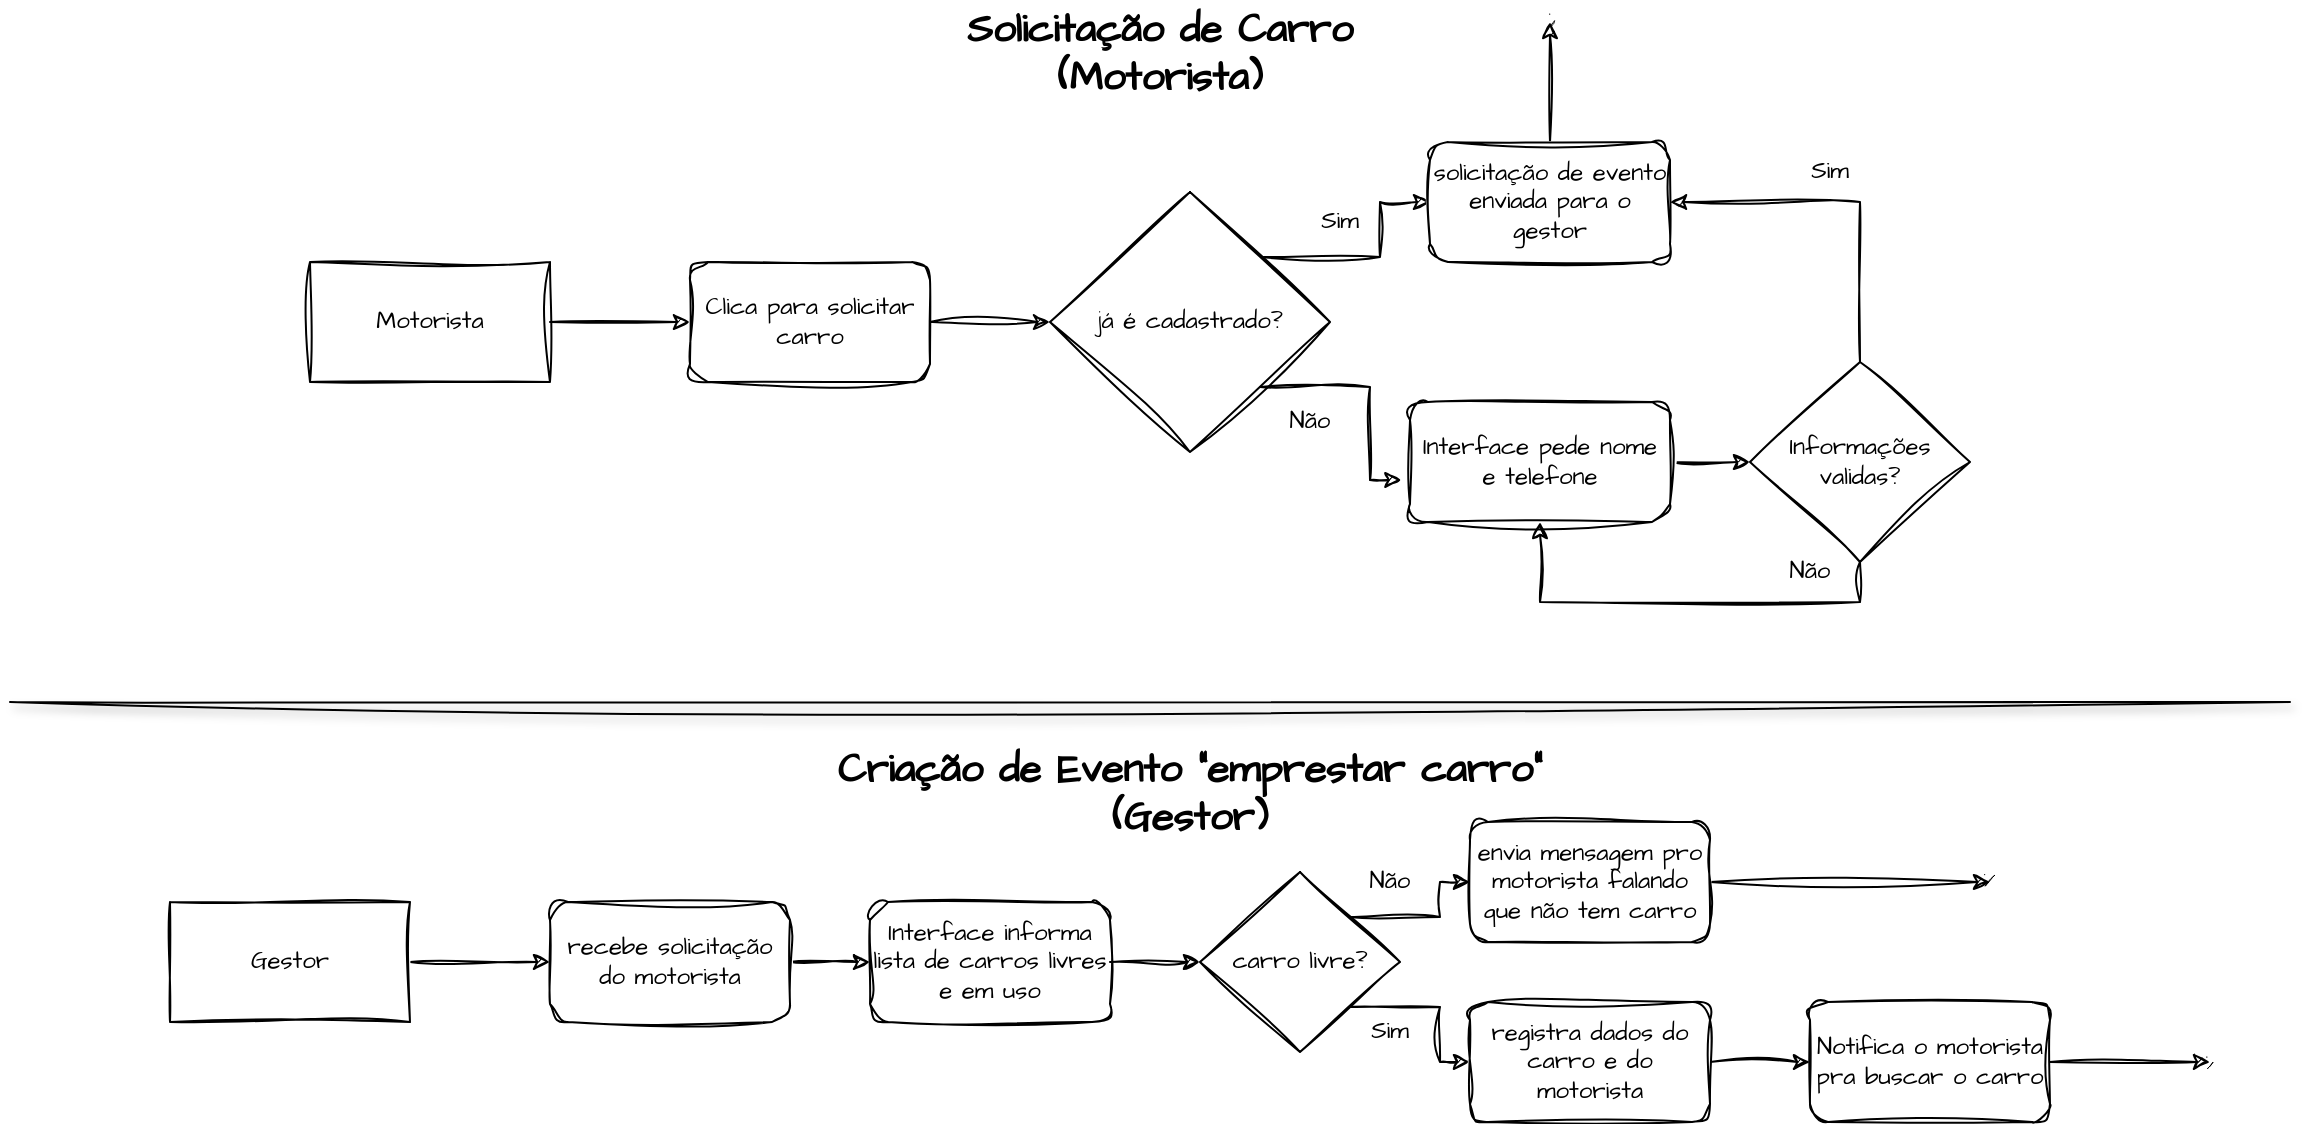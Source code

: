 <mxfile version="26.1.0">
  <diagram id="C5RBs43oDa-KdzZeNtuy" name="Page-1">
    <mxGraphModel dx="1035" dy="542" grid="1" gridSize="10" guides="1" tooltips="1" connect="1" arrows="1" fold="1" page="1" pageScale="1" pageWidth="1169" pageHeight="827" math="0" shadow="0">
      <root>
        <mxCell id="WIyWlLk6GJQsqaUBKTNV-0" />
        <mxCell id="WIyWlLk6GJQsqaUBKTNV-1" parent="WIyWlLk6GJQsqaUBKTNV-0" />
        <mxCell id="1lySurL5ymgU8KWAyoyk-2" value="" style="edgeStyle=orthogonalEdgeStyle;rounded=0;hachureGap=4;orthogonalLoop=1;jettySize=auto;html=1;fontFamily=Architects Daughter;fontSource=https%3A%2F%2Ffonts.googleapis.com%2Fcss%3Ffamily%3DArchitects%2BDaughter;sketch=1;curveFitting=1;jiggle=2;" edge="1" parent="WIyWlLk6GJQsqaUBKTNV-1" source="1lySurL5ymgU8KWAyoyk-0" target="1lySurL5ymgU8KWAyoyk-1">
          <mxGeometry relative="1" as="geometry" />
        </mxCell>
        <mxCell id="1lySurL5ymgU8KWAyoyk-0" value="Motorista" style="rounded=0;whiteSpace=wrap;html=1;hachureGap=4;fontFamily=Architects Daughter;fontSource=https%3A%2F%2Ffonts.googleapis.com%2Fcss%3Ffamily%3DArchitects%2BDaughter;sketch=1;curveFitting=1;jiggle=2;" vertex="1" parent="WIyWlLk6GJQsqaUBKTNV-1">
          <mxGeometry x="160" y="140" width="120" height="60" as="geometry" />
        </mxCell>
        <mxCell id="1lySurL5ymgU8KWAyoyk-4" value="" style="edgeStyle=orthogonalEdgeStyle;rounded=0;hachureGap=4;orthogonalLoop=1;jettySize=auto;html=1;fontFamily=Architects Daughter;fontSource=https%3A%2F%2Ffonts.googleapis.com%2Fcss%3Ffamily%3DArchitects%2BDaughter;sketch=1;curveFitting=1;jiggle=2;" edge="1" parent="WIyWlLk6GJQsqaUBKTNV-1" source="1lySurL5ymgU8KWAyoyk-1" target="1lySurL5ymgU8KWAyoyk-3">
          <mxGeometry relative="1" as="geometry" />
        </mxCell>
        <mxCell id="1lySurL5ymgU8KWAyoyk-1" value="Clica para solicitar carro" style="rounded=1;whiteSpace=wrap;html=1;hachureGap=4;fontFamily=Architects Daughter;fontSource=https%3A%2F%2Ffonts.googleapis.com%2Fcss%3Ffamily%3DArchitects%2BDaughter;sketch=1;curveFitting=1;jiggle=2;" vertex="1" parent="WIyWlLk6GJQsqaUBKTNV-1">
          <mxGeometry x="350" y="140" width="120" height="60" as="geometry" />
        </mxCell>
        <mxCell id="1lySurL5ymgU8KWAyoyk-6" style="edgeStyle=orthogonalEdgeStyle;rounded=0;hachureGap=4;orthogonalLoop=1;jettySize=auto;html=1;exitX=1;exitY=0;exitDx=0;exitDy=0;entryX=0;entryY=0.5;entryDx=0;entryDy=0;fontFamily=Architects Daughter;fontSource=https%3A%2F%2Ffonts.googleapis.com%2Fcss%3Ffamily%3DArchitects%2BDaughter;sketch=1;curveFitting=1;jiggle=2;" edge="1" parent="WIyWlLk6GJQsqaUBKTNV-1" source="1lySurL5ymgU8KWAyoyk-3" target="1lySurL5ymgU8KWAyoyk-5">
          <mxGeometry relative="1" as="geometry" />
        </mxCell>
        <mxCell id="1lySurL5ymgU8KWAyoyk-3" value="já é cadastrado?" style="rhombus;whiteSpace=wrap;html=1;hachureGap=4;fontFamily=Architects Daughter;fontSource=https%3A%2F%2Ffonts.googleapis.com%2Fcss%3Ffamily%3DArchitects%2BDaughter;sketch=1;curveFitting=1;jiggle=2;" vertex="1" parent="WIyWlLk6GJQsqaUBKTNV-1">
          <mxGeometry x="530" y="105" width="140" height="130" as="geometry" />
        </mxCell>
        <mxCell id="1lySurL5ymgU8KWAyoyk-37" value="" style="edgeStyle=orthogonalEdgeStyle;rounded=0;hachureGap=4;orthogonalLoop=1;jettySize=auto;html=1;fontFamily=Architects Daughter;fontSource=https%3A%2F%2Ffonts.googleapis.com%2Fcss%3Ffamily%3DArchitects%2BDaughter;sketch=1;curveFitting=1;jiggle=2;" edge="1" parent="WIyWlLk6GJQsqaUBKTNV-1" source="1lySurL5ymgU8KWAyoyk-5" target="1lySurL5ymgU8KWAyoyk-36">
          <mxGeometry relative="1" as="geometry" />
        </mxCell>
        <mxCell id="1lySurL5ymgU8KWAyoyk-5" value="solicitação de evento enviada para o gestor" style="rounded=1;whiteSpace=wrap;html=1;hachureGap=4;fontFamily=Architects Daughter;fontSource=https%3A%2F%2Ffonts.googleapis.com%2Fcss%3Ffamily%3DArchitects%2BDaughter;sketch=1;curveFitting=1;jiggle=2;" vertex="1" parent="WIyWlLk6GJQsqaUBKTNV-1">
          <mxGeometry x="720" y="80" width="120" height="60" as="geometry" />
        </mxCell>
        <mxCell id="1lySurL5ymgU8KWAyoyk-7" value="Sim" style="text;html=1;align=center;verticalAlign=middle;whiteSpace=wrap;rounded=0;fontFamily=Architects Daughter;fontSource=https%3A%2F%2Ffonts.googleapis.com%2Fcss%3Ffamily%3DArchitects%2BDaughter;sketch=1;curveFitting=1;jiggle=2;" vertex="1" parent="WIyWlLk6GJQsqaUBKTNV-1">
          <mxGeometry x="670" y="510" width="60" height="30" as="geometry" />
        </mxCell>
        <mxCell id="1lySurL5ymgU8KWAyoyk-12" value="" style="edgeStyle=orthogonalEdgeStyle;rounded=0;hachureGap=4;orthogonalLoop=1;jettySize=auto;html=1;fontFamily=Architects Daughter;fontSource=https%3A%2F%2Ffonts.googleapis.com%2Fcss%3Ffamily%3DArchitects%2BDaughter;sketch=1;curveFitting=1;jiggle=2;" edge="1" parent="WIyWlLk6GJQsqaUBKTNV-1" source="1lySurL5ymgU8KWAyoyk-8" target="1lySurL5ymgU8KWAyoyk-11">
          <mxGeometry relative="1" as="geometry" />
        </mxCell>
        <mxCell id="1lySurL5ymgU8KWAyoyk-8" value="Interface pede nome e telefone" style="rounded=1;whiteSpace=wrap;html=1;hachureGap=4;fontFamily=Architects Daughter;fontSource=https%3A%2F%2Ffonts.googleapis.com%2Fcss%3Ffamily%3DArchitects%2BDaughter;sketch=1;curveFitting=1;jiggle=2;" vertex="1" parent="WIyWlLk6GJQsqaUBKTNV-1">
          <mxGeometry x="710" y="210" width="130" height="60" as="geometry" />
        </mxCell>
        <mxCell id="1lySurL5ymgU8KWAyoyk-9" style="edgeStyle=orthogonalEdgeStyle;rounded=0;hachureGap=4;orthogonalLoop=1;jettySize=auto;html=1;exitX=1;exitY=1;exitDx=0;exitDy=0;entryX=-0.033;entryY=0.65;entryDx=0;entryDy=0;entryPerimeter=0;fontFamily=Architects Daughter;fontSource=https%3A%2F%2Ffonts.googleapis.com%2Fcss%3Ffamily%3DArchitects%2BDaughter;sketch=1;curveFitting=1;jiggle=2;" edge="1" parent="WIyWlLk6GJQsqaUBKTNV-1" source="1lySurL5ymgU8KWAyoyk-3" target="1lySurL5ymgU8KWAyoyk-8">
          <mxGeometry relative="1" as="geometry" />
        </mxCell>
        <mxCell id="1lySurL5ymgU8KWAyoyk-10" value="Não" style="text;html=1;align=center;verticalAlign=middle;whiteSpace=wrap;rounded=0;fontFamily=Architects Daughter;fontSource=https%3A%2F%2Ffonts.googleapis.com%2Fcss%3Ffamily%3DArchitects%2BDaughter;sketch=1;curveFitting=1;jiggle=2;" vertex="1" parent="WIyWlLk6GJQsqaUBKTNV-1">
          <mxGeometry x="630" y="205" width="60" height="30" as="geometry" />
        </mxCell>
        <mxCell id="1lySurL5ymgU8KWAyoyk-15" style="edgeStyle=orthogonalEdgeStyle;rounded=0;hachureGap=4;orthogonalLoop=1;jettySize=auto;html=1;entryX=1;entryY=0.5;entryDx=0;entryDy=0;fontFamily=Architects Daughter;fontSource=https%3A%2F%2Ffonts.googleapis.com%2Fcss%3Ffamily%3DArchitects%2BDaughter;exitX=0.5;exitY=0;exitDx=0;exitDy=0;sketch=1;curveFitting=1;jiggle=2;" edge="1" parent="WIyWlLk6GJQsqaUBKTNV-1" source="1lySurL5ymgU8KWAyoyk-11" target="1lySurL5ymgU8KWAyoyk-5">
          <mxGeometry relative="1" as="geometry">
            <mxPoint x="960" y="204.995" as="sourcePoint" />
            <mxPoint x="850" y="110" as="targetPoint" />
            <Array as="points">
              <mxPoint x="935" y="110" />
            </Array>
          </mxGeometry>
        </mxCell>
        <mxCell id="1lySurL5ymgU8KWAyoyk-17" style="edgeStyle=orthogonalEdgeStyle;rounded=0;hachureGap=4;orthogonalLoop=1;jettySize=auto;html=1;fontFamily=Architects Daughter;fontSource=https%3A%2F%2Ffonts.googleapis.com%2Fcss%3Ffamily%3DArchitects%2BDaughter;entryX=0.5;entryY=1;entryDx=0;entryDy=0;sketch=1;curveFitting=1;jiggle=2;" edge="1" parent="WIyWlLk6GJQsqaUBKTNV-1" source="1lySurL5ymgU8KWAyoyk-11" target="1lySurL5ymgU8KWAyoyk-8">
          <mxGeometry relative="1" as="geometry">
            <mxPoint x="750" y="330" as="targetPoint" />
            <Array as="points">
              <mxPoint x="935" y="310" />
              <mxPoint x="775" y="310" />
            </Array>
          </mxGeometry>
        </mxCell>
        <mxCell id="1lySurL5ymgU8KWAyoyk-11" value="Informações validas?" style="rhombus;whiteSpace=wrap;html=1;hachureGap=4;fontFamily=Architects Daughter;fontSource=https%3A%2F%2Ffonts.googleapis.com%2Fcss%3Ffamily%3DArchitects%2BDaughter;sketch=1;curveFitting=1;jiggle=2;" vertex="1" parent="WIyWlLk6GJQsqaUBKTNV-1">
          <mxGeometry x="880" y="190" width="110" height="100" as="geometry" />
        </mxCell>
        <mxCell id="1lySurL5ymgU8KWAyoyk-16" value="Sim" style="text;html=1;align=center;verticalAlign=middle;whiteSpace=wrap;rounded=0;fontFamily=Architects Daughter;fontSource=https%3A%2F%2Ffonts.googleapis.com%2Fcss%3Ffamily%3DArchitects%2BDaughter;sketch=1;curveFitting=1;jiggle=2;" vertex="1" parent="WIyWlLk6GJQsqaUBKTNV-1">
          <mxGeometry x="890" y="80" width="60" height="30" as="geometry" />
        </mxCell>
        <mxCell id="1lySurL5ymgU8KWAyoyk-18" value="Não" style="text;html=1;align=center;verticalAlign=middle;whiteSpace=wrap;rounded=0;fontFamily=Architects Daughter;fontSource=https%3A%2F%2Ffonts.googleapis.com%2Fcss%3Ffamily%3DArchitects%2BDaughter;sketch=1;curveFitting=1;jiggle=2;" vertex="1" parent="WIyWlLk6GJQsqaUBKTNV-1">
          <mxGeometry x="880" y="280" width="60" height="30" as="geometry" />
        </mxCell>
        <mxCell id="1lySurL5ymgU8KWAyoyk-19" value="&lt;b&gt;&lt;font style=&quot;font-size: 20px;&quot;&gt;Solicitação de Carro (Motorista)&lt;/font&gt;&lt;/b&gt;" style="text;html=1;align=center;verticalAlign=middle;whiteSpace=wrap;rounded=0;fontFamily=Architects Daughter;fontSource=https%3A%2F%2Ffonts.googleapis.com%2Fcss%3Ffamily%3DArchitects%2BDaughter;sketch=1;curveFitting=1;jiggle=2;" vertex="1" parent="WIyWlLk6GJQsqaUBKTNV-1">
          <mxGeometry x="465" y="20" width="240" height="30" as="geometry" />
        </mxCell>
        <mxCell id="1lySurL5ymgU8KWAyoyk-20" value="" style="endArrow=none;html=1;rounded=0;hachureGap=4;fontFamily=Architects Daughter;fontSource=https%3A%2F%2Ffonts.googleapis.com%2Fcss%3Ffamily%3DArchitects%2BDaughter;shadow=1;sketch=1;curveFitting=1;jiggle=2;" edge="1" parent="WIyWlLk6GJQsqaUBKTNV-1">
          <mxGeometry width="50" height="50" relative="1" as="geometry">
            <mxPoint x="10" y="360" as="sourcePoint" />
            <mxPoint x="1150" y="360" as="targetPoint" />
          </mxGeometry>
        </mxCell>
        <mxCell id="1lySurL5ymgU8KWAyoyk-21" value="&lt;div&gt;&lt;b&gt;&lt;font style=&quot;font-size: 20px;&quot;&gt;Criação de Evento &quot;emprestar carro&quot;&lt;/font&gt;&lt;/b&gt;&lt;/div&gt;&lt;div&gt;&lt;b&gt;&lt;font style=&quot;font-size: 20px;&quot;&gt;(Gestor)&lt;/font&gt;&lt;/b&gt;&lt;/div&gt;" style="text;html=1;align=center;verticalAlign=middle;whiteSpace=wrap;rounded=0;fontFamily=Architects Daughter;fontSource=https%3A%2F%2Ffonts.googleapis.com%2Fcss%3Ffamily%3DArchitects%2BDaughter;sketch=1;curveFitting=1;jiggle=2;" vertex="1" parent="WIyWlLk6GJQsqaUBKTNV-1">
          <mxGeometry x="400" y="390" width="400" height="30" as="geometry" />
        </mxCell>
        <mxCell id="1lySurL5ymgU8KWAyoyk-24" value="" style="edgeStyle=orthogonalEdgeStyle;rounded=0;hachureGap=4;orthogonalLoop=1;jettySize=auto;html=1;fontFamily=Architects Daughter;fontSource=https%3A%2F%2Ffonts.googleapis.com%2Fcss%3Ffamily%3DArchitects%2BDaughter;sketch=1;curveFitting=1;jiggle=2;" edge="1" parent="WIyWlLk6GJQsqaUBKTNV-1" source="1lySurL5ymgU8KWAyoyk-22" target="1lySurL5ymgU8KWAyoyk-23">
          <mxGeometry relative="1" as="geometry" />
        </mxCell>
        <mxCell id="1lySurL5ymgU8KWAyoyk-22" value="Gestor" style="rounded=0;whiteSpace=wrap;html=1;hachureGap=4;fontFamily=Architects Daughter;fontSource=https%3A%2F%2Ffonts.googleapis.com%2Fcss%3Ffamily%3DArchitects%2BDaughter;sketch=1;curveFitting=1;jiggle=2;" vertex="1" parent="WIyWlLk6GJQsqaUBKTNV-1">
          <mxGeometry x="90" y="460" width="120" height="60" as="geometry" />
        </mxCell>
        <mxCell id="1lySurL5ymgU8KWAyoyk-26" value="" style="edgeStyle=orthogonalEdgeStyle;rounded=0;hachureGap=4;orthogonalLoop=1;jettySize=auto;html=1;fontFamily=Architects Daughter;fontSource=https%3A%2F%2Ffonts.googleapis.com%2Fcss%3Ffamily%3DArchitects%2BDaughter;sketch=1;curveFitting=1;jiggle=2;" edge="1" parent="WIyWlLk6GJQsqaUBKTNV-1" source="1lySurL5ymgU8KWAyoyk-23" target="1lySurL5ymgU8KWAyoyk-25">
          <mxGeometry relative="1" as="geometry" />
        </mxCell>
        <mxCell id="1lySurL5ymgU8KWAyoyk-23" value="recebe solicitação do motorista" style="rounded=1;whiteSpace=wrap;html=1;hachureGap=4;fontFamily=Architects Daughter;fontSource=https%3A%2F%2Ffonts.googleapis.com%2Fcss%3Ffamily%3DArchitects%2BDaughter;sketch=1;curveFitting=1;jiggle=2;" vertex="1" parent="WIyWlLk6GJQsqaUBKTNV-1">
          <mxGeometry x="280" y="460" width="120" height="60" as="geometry" />
        </mxCell>
        <mxCell id="1lySurL5ymgU8KWAyoyk-28" value="" style="edgeStyle=orthogonalEdgeStyle;rounded=0;hachureGap=4;orthogonalLoop=1;jettySize=auto;html=1;fontFamily=Architects Daughter;fontSource=https%3A%2F%2Ffonts.googleapis.com%2Fcss%3Ffamily%3DArchitects%2BDaughter;sketch=1;curveFitting=1;jiggle=2;" edge="1" parent="WIyWlLk6GJQsqaUBKTNV-1" source="1lySurL5ymgU8KWAyoyk-25" target="1lySurL5ymgU8KWAyoyk-27">
          <mxGeometry relative="1" as="geometry" />
        </mxCell>
        <mxCell id="1lySurL5ymgU8KWAyoyk-25" value="Interface informa lista de carros livres e em uso" style="rounded=1;whiteSpace=wrap;html=1;hachureGap=4;fontFamily=Architects Daughter;fontSource=https%3A%2F%2Ffonts.googleapis.com%2Fcss%3Ffamily%3DArchitects%2BDaughter;sketch=1;curveFitting=1;jiggle=2;" vertex="1" parent="WIyWlLk6GJQsqaUBKTNV-1">
          <mxGeometry x="440" y="460" width="120" height="60" as="geometry" />
        </mxCell>
        <mxCell id="1lySurL5ymgU8KWAyoyk-30" style="edgeStyle=orthogonalEdgeStyle;rounded=0;hachureGap=4;orthogonalLoop=1;jettySize=auto;html=1;exitX=1;exitY=0;exitDx=0;exitDy=0;entryX=0;entryY=0.5;entryDx=0;entryDy=0;fontFamily=Architects Daughter;fontSource=https%3A%2F%2Ffonts.googleapis.com%2Fcss%3Ffamily%3DArchitects%2BDaughter;sketch=1;curveFitting=1;jiggle=2;" edge="1" parent="WIyWlLk6GJQsqaUBKTNV-1" source="1lySurL5ymgU8KWAyoyk-27" target="1lySurL5ymgU8KWAyoyk-29">
          <mxGeometry relative="1" as="geometry" />
        </mxCell>
        <mxCell id="1lySurL5ymgU8KWAyoyk-33" style="edgeStyle=orthogonalEdgeStyle;rounded=0;hachureGap=4;orthogonalLoop=1;jettySize=auto;html=1;exitX=1;exitY=1;exitDx=0;exitDy=0;entryX=0;entryY=0.5;entryDx=0;entryDy=0;fontFamily=Architects Daughter;fontSource=https%3A%2F%2Ffonts.googleapis.com%2Fcss%3Ffamily%3DArchitects%2BDaughter;sketch=1;curveFitting=1;jiggle=2;" edge="1" parent="WIyWlLk6GJQsqaUBKTNV-1" source="1lySurL5ymgU8KWAyoyk-27" target="1lySurL5ymgU8KWAyoyk-32">
          <mxGeometry relative="1" as="geometry" />
        </mxCell>
        <mxCell id="1lySurL5ymgU8KWAyoyk-27" value="carro livre?" style="rhombus;whiteSpace=wrap;html=1;hachureGap=4;fontFamily=Architects Daughter;fontSource=https%3A%2F%2Ffonts.googleapis.com%2Fcss%3Ffamily%3DArchitects%2BDaughter;sketch=1;curveFitting=1;jiggle=2;" vertex="1" parent="WIyWlLk6GJQsqaUBKTNV-1">
          <mxGeometry x="605" y="445" width="100" height="90" as="geometry" />
        </mxCell>
        <mxCell id="1lySurL5ymgU8KWAyoyk-39" value="" style="edgeStyle=orthogonalEdgeStyle;rounded=0;sketch=1;hachureGap=4;jiggle=2;curveFitting=1;orthogonalLoop=1;jettySize=auto;html=1;fontFamily=Architects Daughter;fontSource=https%3A%2F%2Ffonts.googleapis.com%2Fcss%3Ffamily%3DArchitects%2BDaughter;" edge="1" parent="WIyWlLk6GJQsqaUBKTNV-1" source="1lySurL5ymgU8KWAyoyk-29" target="1lySurL5ymgU8KWAyoyk-38">
          <mxGeometry relative="1" as="geometry" />
        </mxCell>
        <mxCell id="1lySurL5ymgU8KWAyoyk-29" value="envia mensagem pro motorista falando que não tem carro" style="rounded=1;whiteSpace=wrap;html=1;hachureGap=4;fontFamily=Architects Daughter;fontSource=https%3A%2F%2Ffonts.googleapis.com%2Fcss%3Ffamily%3DArchitects%2BDaughter;sketch=1;curveFitting=1;jiggle=2;" vertex="1" parent="WIyWlLk6GJQsqaUBKTNV-1">
          <mxGeometry x="740" y="420" width="120" height="60" as="geometry" />
        </mxCell>
        <mxCell id="1lySurL5ymgU8KWAyoyk-31" value="Não" style="text;html=1;align=center;verticalAlign=middle;whiteSpace=wrap;rounded=0;fontFamily=Architects Daughter;fontSource=https%3A%2F%2Ffonts.googleapis.com%2Fcss%3Ffamily%3DArchitects%2BDaughter;sketch=1;curveFitting=1;jiggle=2;" vertex="1" parent="WIyWlLk6GJQsqaUBKTNV-1">
          <mxGeometry x="670" y="435" width="60" height="30" as="geometry" />
        </mxCell>
        <mxCell id="1lySurL5ymgU8KWAyoyk-35" value="" style="edgeStyle=orthogonalEdgeStyle;rounded=0;hachureGap=4;orthogonalLoop=1;jettySize=auto;html=1;fontFamily=Architects Daughter;fontSource=https%3A%2F%2Ffonts.googleapis.com%2Fcss%3Ffamily%3DArchitects%2BDaughter;sketch=1;curveFitting=1;jiggle=2;" edge="1" parent="WIyWlLk6GJQsqaUBKTNV-1" source="1lySurL5ymgU8KWAyoyk-32" target="1lySurL5ymgU8KWAyoyk-34">
          <mxGeometry relative="1" as="geometry" />
        </mxCell>
        <mxCell id="1lySurL5ymgU8KWAyoyk-32" value="registra dados do carro e do motorista" style="rounded=1;whiteSpace=wrap;html=1;hachureGap=4;fontFamily=Architects Daughter;fontSource=https%3A%2F%2Ffonts.googleapis.com%2Fcss%3Ffamily%3DArchitects%2BDaughter;sketch=1;curveFitting=1;jiggle=2;" vertex="1" parent="WIyWlLk6GJQsqaUBKTNV-1">
          <mxGeometry x="740" y="510" width="120" height="60" as="geometry" />
        </mxCell>
        <mxCell id="1lySurL5ymgU8KWAyoyk-41" value="" style="edgeStyle=orthogonalEdgeStyle;rounded=0;sketch=1;hachureGap=4;jiggle=2;curveFitting=1;orthogonalLoop=1;jettySize=auto;html=1;fontFamily=Architects Daughter;fontSource=https%3A%2F%2Ffonts.googleapis.com%2Fcss%3Ffamily%3DArchitects%2BDaughter;" edge="1" parent="WIyWlLk6GJQsqaUBKTNV-1" source="1lySurL5ymgU8KWAyoyk-34" target="1lySurL5ymgU8KWAyoyk-40">
          <mxGeometry relative="1" as="geometry" />
        </mxCell>
        <mxCell id="1lySurL5ymgU8KWAyoyk-34" value="Notifica o motorista pra buscar o carro" style="rounded=1;whiteSpace=wrap;html=1;hachureGap=4;fontFamily=Architects Daughter;fontSource=https%3A%2F%2Ffonts.googleapis.com%2Fcss%3Ffamily%3DArchitects%2BDaughter;sketch=1;curveFitting=1;jiggle=2;" vertex="1" parent="WIyWlLk6GJQsqaUBKTNV-1">
          <mxGeometry x="910" y="510" width="120" height="60" as="geometry" />
        </mxCell>
        <mxCell id="1lySurL5ymgU8KWAyoyk-36" value="" style="shape=waypoint;size=6;pointerEvents=1;points=[];fillColor=default;resizable=0;rotatable=0;perimeter=centerPerimeter;snapToPoint=1;fontFamily=Architects Daughter;rounded=1;hachureGap=4;fontSource=https%3A%2F%2Ffonts.googleapis.com%2Fcss%3Ffamily%3DArchitects%2BDaughter;sketch=1;curveFitting=1;jiggle=2;" vertex="1" parent="WIyWlLk6GJQsqaUBKTNV-1">
          <mxGeometry x="770" y="10" width="20" height="20" as="geometry" />
        </mxCell>
        <mxCell id="1lySurL5ymgU8KWAyoyk-38" value="" style="shape=waypoint;sketch=1;size=6;pointerEvents=1;points=[];fillColor=default;resizable=0;rotatable=0;perimeter=centerPerimeter;snapToPoint=1;fontFamily=Architects Daughter;rounded=1;hachureGap=4;fontSource=https%3A%2F%2Ffonts.googleapis.com%2Fcss%3Ffamily%3DArchitects%2BDaughter;curveFitting=1;jiggle=2;" vertex="1" parent="WIyWlLk6GJQsqaUBKTNV-1">
          <mxGeometry x="990" y="440" width="20" height="20" as="geometry" />
        </mxCell>
        <mxCell id="1lySurL5ymgU8KWAyoyk-40" value="" style="shape=waypoint;sketch=1;size=6;pointerEvents=1;points=[];fillColor=default;resizable=0;rotatable=0;perimeter=centerPerimeter;snapToPoint=1;fontFamily=Architects Daughter;rounded=1;hachureGap=4;fontSource=https%3A%2F%2Ffonts.googleapis.com%2Fcss%3Ffamily%3DArchitects%2BDaughter;curveFitting=1;jiggle=2;" vertex="1" parent="WIyWlLk6GJQsqaUBKTNV-1">
          <mxGeometry x="1100" y="530" width="20" height="20" as="geometry" />
        </mxCell>
        <mxCell id="1lySurL5ymgU8KWAyoyk-42" value="Sim" style="text;html=1;align=center;verticalAlign=middle;whiteSpace=wrap;rounded=0;fontFamily=Architects Daughter;fontSource=https%3A%2F%2Ffonts.googleapis.com%2Fcss%3Ffamily%3DArchitects%2BDaughter;sketch=1;curveFitting=1;jiggle=2;" vertex="1" parent="WIyWlLk6GJQsqaUBKTNV-1">
          <mxGeometry x="645" y="105" width="60" height="30" as="geometry" />
        </mxCell>
      </root>
    </mxGraphModel>
  </diagram>
</mxfile>
